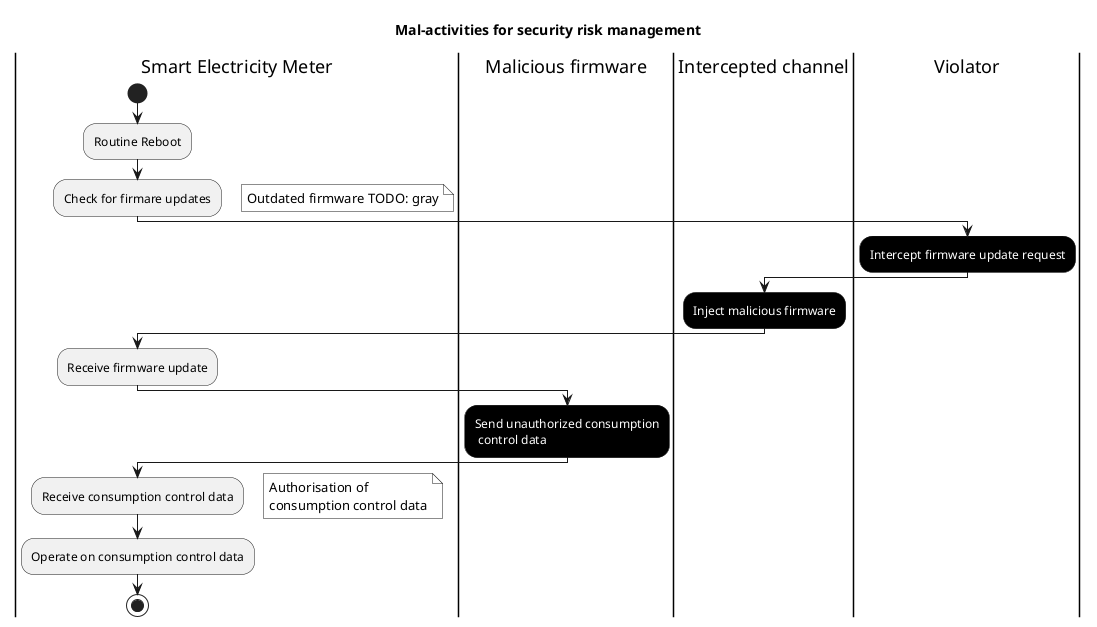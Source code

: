 @startuml
title Mal-activities for security risk management
skinparam Activity {
    FontColor<<misuse>> white
    BackgroundColor<<misuse>> black
}

skinparam Note {
    FontColor black
    BackgroundColor white

    BackgroundColor<<vulnerability>> gray
}

' title TRR-AUTHOR-1
|Smart Electricity Meter|
start
:Routine Reboot;
:Check for firmare updates;
floating note right 
    Outdated firmware TODO: gray
end note 
|Malicious firmware|
|Intercepted channel|
|Violator|
:Intercept firmware update request; <<misuse>>
|Intercepted channel|
:Inject malicious firmware; <<misuse>>
' :Intercept firmware update request; <<misuse>>

|Smart Electricity Meter|
:Receive firmware update;
' |Smart Electricity Meter|
' :Notify server of firmware update;
' |Smart Electricity Meter|
' :Operate per user-defined parameters;
|Malicious firmware|
:Send unauthorized consumption\n control data; <<misuse>>
|Smart Electricity Meter|
:Receive consumption control data;
floating note right
    Authorisation of
    consumption control data
end note 
:Operate on consumption control data;
' while (Command to operate?) is (Yes)
' |Violator|
' :Send unauthorized commands; <<misuse>>
' |Smart Electricity Meter|
' :Operate on sent commands; <<misuse>>
' endwhile (No)
' -[hidden]->
' detach


stop

@enduml